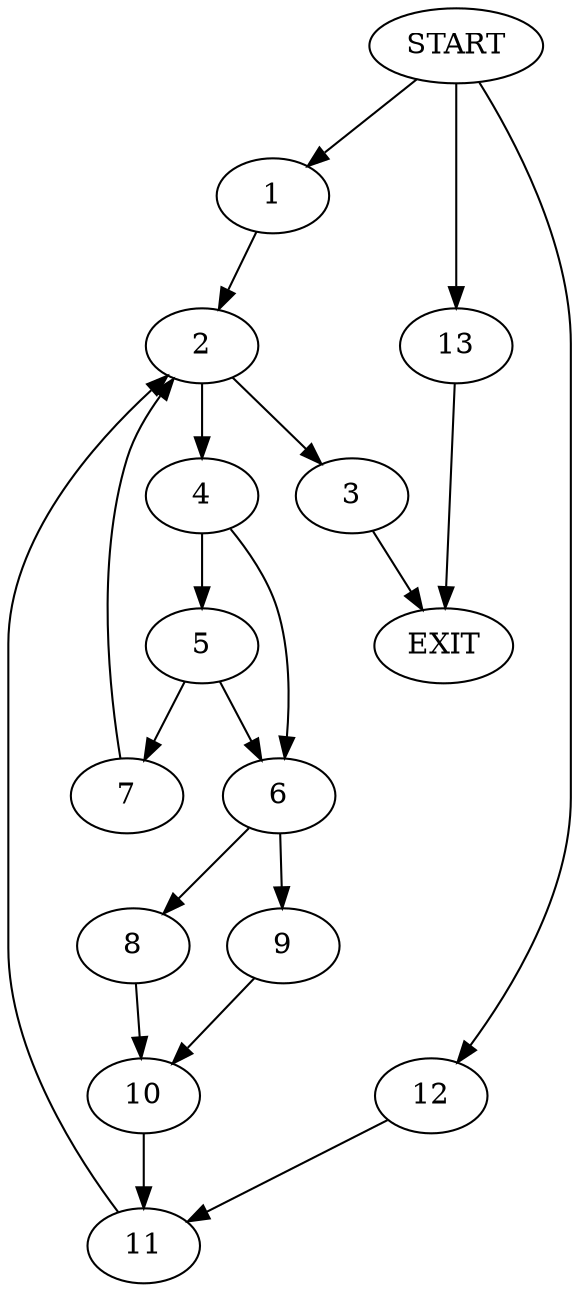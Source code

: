 digraph {
0 [label="START"]
14 [label="EXIT"]
0 -> 1
1 -> 2
2 -> 3
2 -> 4
4 -> 5
4 -> 6
3 -> 14
5 -> 7
5 -> 6
6 -> 8
6 -> 9
7 -> 2
9 -> 10
8 -> 10
10 -> 11
11 -> 2
0 -> 12
12 -> 11
0 -> 13
13 -> 14
}
